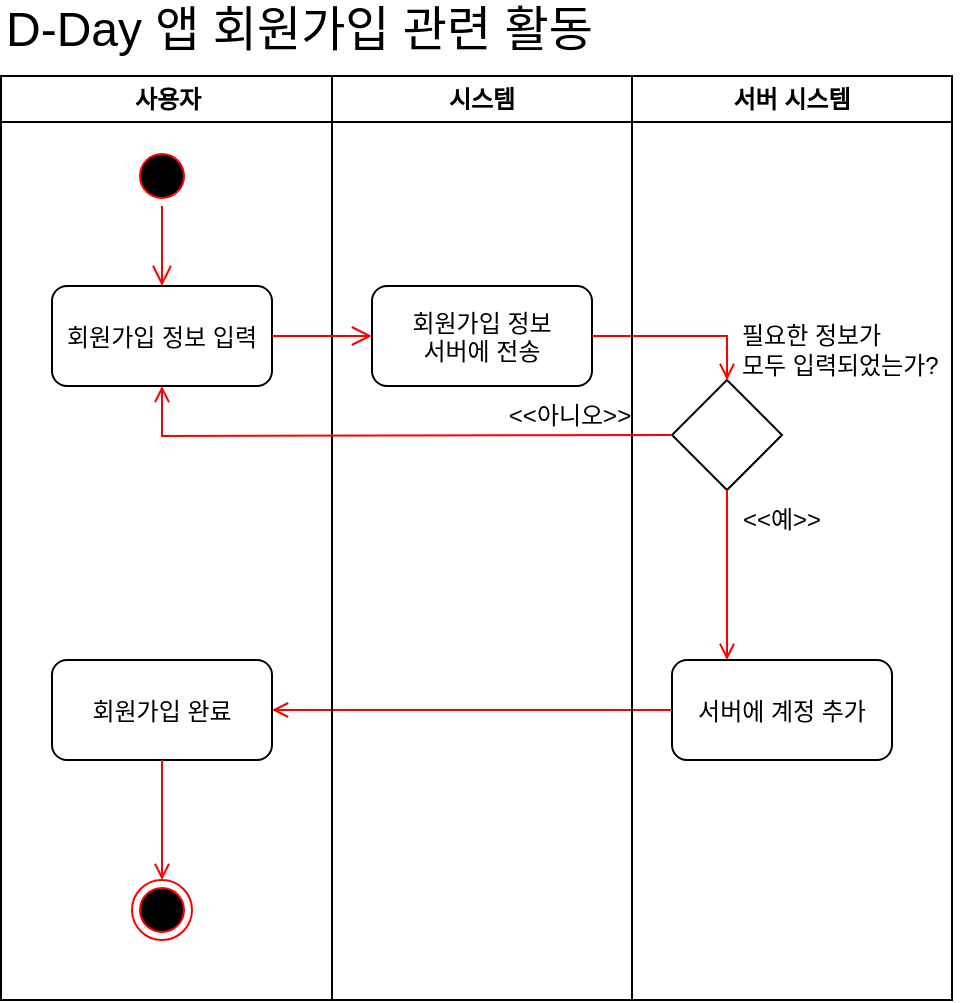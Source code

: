 <mxfile version="26.2.12">
  <diagram name="페이지-1" id="Z3MUPWsjcf1fWxBZGg0Y">
    <mxGraphModel dx="1215" dy="604" grid="1" gridSize="10" guides="1" tooltips="1" connect="1" arrows="1" fold="1" page="1" pageScale="1" pageWidth="827" pageHeight="1169" math="0" shadow="0">
      <root>
        <mxCell id="0" />
        <mxCell id="1" parent="0" />
        <mxCell id="2lLB-E0RqOmEVBIA-LBa-1" value="사용자" style="swimlane;whiteSpace=wrap;startSize=23;" vertex="1" parent="1">
          <mxGeometry x="164.5" y="128" width="165.5" height="462" as="geometry" />
        </mxCell>
        <mxCell id="2lLB-E0RqOmEVBIA-LBa-4" value="" style="ellipse;shape=startState;fillColor=#000000;strokeColor=#ff0000;" vertex="1" parent="2lLB-E0RqOmEVBIA-LBa-1">
          <mxGeometry x="65.5" y="35" width="30" height="30" as="geometry" />
        </mxCell>
        <mxCell id="2lLB-E0RqOmEVBIA-LBa-5" value="" style="edgeStyle=elbowEdgeStyle;elbow=horizontal;verticalAlign=bottom;endArrow=open;endSize=8;strokeColor=#FF0000;endFill=1;rounded=0" edge="1" parent="2lLB-E0RqOmEVBIA-LBa-1" source="2lLB-E0RqOmEVBIA-LBa-4" target="2lLB-E0RqOmEVBIA-LBa-6">
          <mxGeometry x="90" y="40" as="geometry">
            <mxPoint x="80.5" y="105" as="targetPoint" />
          </mxGeometry>
        </mxCell>
        <mxCell id="2lLB-E0RqOmEVBIA-LBa-6" value="회원가입 정보 입력" style="rounded=1;" vertex="1" parent="2lLB-E0RqOmEVBIA-LBa-1">
          <mxGeometry x="25.5" y="105" width="110" height="50" as="geometry" />
        </mxCell>
        <mxCell id="2lLB-E0RqOmEVBIA-LBa-27" value="회원가입 완료" style="rounded=1;" vertex="1" parent="2lLB-E0RqOmEVBIA-LBa-1">
          <mxGeometry x="25.5" y="292" width="110" height="50" as="geometry" />
        </mxCell>
        <mxCell id="2lLB-E0RqOmEVBIA-LBa-2" value="" style="ellipse;shape=endState;fillColor=#000000;strokeColor=#ff0000" vertex="1" parent="2lLB-E0RqOmEVBIA-LBa-1">
          <mxGeometry x="65.5" y="402" width="30" height="30" as="geometry" />
        </mxCell>
        <mxCell id="2lLB-E0RqOmEVBIA-LBa-28" value="" style="endArrow=open;strokeColor=#FF0000;endFill=1;rounded=0;entryX=0.5;entryY=0;entryDx=0;entryDy=0;exitX=0.5;exitY=1;exitDx=0;exitDy=0;" edge="1" parent="2lLB-E0RqOmEVBIA-LBa-1" source="2lLB-E0RqOmEVBIA-LBa-27" target="2lLB-E0RqOmEVBIA-LBa-2">
          <mxGeometry relative="1" as="geometry">
            <mxPoint x="126" y="362" as="sourcePoint" />
            <mxPoint x="125.5" y="417" as="targetPoint" />
            <Array as="points" />
          </mxGeometry>
        </mxCell>
        <mxCell id="2lLB-E0RqOmEVBIA-LBa-22" value="서버에 계정 추가" style="rounded=1;" vertex="1" parent="2lLB-E0RqOmEVBIA-LBa-1">
          <mxGeometry x="335.5" y="292" width="110" height="50" as="geometry" />
        </mxCell>
        <mxCell id="2lLB-E0RqOmEVBIA-LBa-29" value="" style="endArrow=open;strokeColor=#FF0000;endFill=1;rounded=0;entryX=1;entryY=0.5;entryDx=0;entryDy=0;exitX=0;exitY=0.5;exitDx=0;exitDy=0;" edge="1" parent="2lLB-E0RqOmEVBIA-LBa-1" source="2lLB-E0RqOmEVBIA-LBa-22" target="2lLB-E0RqOmEVBIA-LBa-27">
          <mxGeometry relative="1" as="geometry">
            <mxPoint x="373.5" y="352" as="sourcePoint" />
            <mxPoint x="373" y="407" as="targetPoint" />
            <Array as="points" />
          </mxGeometry>
        </mxCell>
        <mxCell id="2lLB-E0RqOmEVBIA-LBa-13" value="시스템" style="swimlane;whiteSpace=wrap" vertex="1" parent="1">
          <mxGeometry x="330" y="128" width="150" height="462" as="geometry" />
        </mxCell>
        <mxCell id="2lLB-E0RqOmEVBIA-LBa-14" value="회원가입 정보&#xa;서버에 전송" style="rounded=1;" vertex="1" parent="2lLB-E0RqOmEVBIA-LBa-13">
          <mxGeometry x="20" y="105" width="110" height="50" as="geometry" />
        </mxCell>
        <mxCell id="2lLB-E0RqOmEVBIA-LBa-11" value="&amp;lt;&amp;lt;아니오&amp;gt;&amp;gt;" style="text;html=1;align=center;verticalAlign=middle;whiteSpace=wrap;rounded=0;" vertex="1" parent="2lLB-E0RqOmEVBIA-LBa-13">
          <mxGeometry x="74" y="155" width="90" height="30" as="geometry" />
        </mxCell>
        <mxCell id="2lLB-E0RqOmEVBIA-LBa-9" value="" style="rhombus;whiteSpace=wrap;html=1;" vertex="1" parent="2lLB-E0RqOmEVBIA-LBa-13">
          <mxGeometry x="170" y="152" width="55" height="55" as="geometry" />
        </mxCell>
        <mxCell id="2lLB-E0RqOmEVBIA-LBa-12" value="&amp;lt;&amp;lt;예&amp;gt;&amp;gt;" style="text;html=1;align=center;verticalAlign=middle;whiteSpace=wrap;rounded=0;" vertex="1" parent="2lLB-E0RqOmEVBIA-LBa-13">
          <mxGeometry x="180" y="207" width="90" height="30" as="geometry" />
        </mxCell>
        <mxCell id="2lLB-E0RqOmEVBIA-LBa-3" value="" style="endArrow=open;strokeColor=#FF0000;endFill=1;rounded=0;entryX=0.25;entryY=0;entryDx=0;entryDy=0;exitX=0.5;exitY=1;exitDx=0;exitDy=0;" edge="1" parent="2lLB-E0RqOmEVBIA-LBa-13" target="2lLB-E0RqOmEVBIA-LBa-22">
          <mxGeometry relative="1" as="geometry">
            <mxPoint x="197.5" y="207" as="sourcePoint" />
            <mxPoint x="135" y="404.5" as="targetPoint" />
            <Array as="points" />
          </mxGeometry>
        </mxCell>
        <mxCell id="2lLB-E0RqOmEVBIA-LBa-24" value="" style="edgeStyle=orthogonalEdgeStyle;rounded=0;orthogonalLoop=1;jettySize=auto;html=1;endArrow=open;endFill=0;strokeColor=#FF0000;entryX=0.5;entryY=0;entryDx=0;entryDy=0;" edge="1" parent="2lLB-E0RqOmEVBIA-LBa-13" source="2lLB-E0RqOmEVBIA-LBa-14" target="2lLB-E0RqOmEVBIA-LBa-9">
          <mxGeometry relative="1" as="geometry">
            <mxPoint x="130" y="130" as="sourcePoint" />
            <mxPoint x="200" y="130" as="targetPoint" />
          </mxGeometry>
        </mxCell>
        <mxCell id="2lLB-E0RqOmEVBIA-LBa-10" value="필요한 정보가&lt;div&gt;모두 입력되었는가?&lt;/div&gt;" style="text;html=1;align=left;verticalAlign=middle;whiteSpace=wrap;rounded=0;" vertex="1" parent="2lLB-E0RqOmEVBIA-LBa-13">
          <mxGeometry x="203" y="122" width="110" height="30" as="geometry" />
        </mxCell>
        <mxCell id="2lLB-E0RqOmEVBIA-LBa-16" value="D-Day 앱 회원가입 관련 활동" style="text;html=1;align=left;verticalAlign=middle;whiteSpace=wrap;rounded=0;fontSize=24;" vertex="1" parent="1">
          <mxGeometry x="164.5" y="90" width="315.5" height="30" as="geometry" />
        </mxCell>
        <mxCell id="2lLB-E0RqOmEVBIA-LBa-20" value="서버 시스템" style="swimlane;whiteSpace=wrap;startSize=23;" vertex="1" parent="1">
          <mxGeometry x="480" y="128" width="160" height="462" as="geometry" />
        </mxCell>
        <mxCell id="2lLB-E0RqOmEVBIA-LBa-17" value="" style="edgeStyle=none;curved=1;rounded=0;orthogonalLoop=1;jettySize=auto;html=1;fontSize=12;startSize=8;endSize=8;strokeColor=#FF0000;endArrow=open;endFill=0;" edge="1" parent="1" source="2lLB-E0RqOmEVBIA-LBa-6" target="2lLB-E0RqOmEVBIA-LBa-14">
          <mxGeometry relative="1" as="geometry" />
        </mxCell>
        <mxCell id="2lLB-E0RqOmEVBIA-LBa-19" value="" style="endArrow=open;strokeColor=#FF0000;endFill=1;rounded=0;entryX=0.5;entryY=1;entryDx=0;entryDy=0;exitX=0;exitY=0.5;exitDx=0;exitDy=0;" edge="1" parent="1" source="2lLB-E0RqOmEVBIA-LBa-9" target="2lLB-E0RqOmEVBIA-LBa-6">
          <mxGeometry relative="1" as="geometry">
            <mxPoint x="237" y="575" as="sourcePoint" />
            <mxPoint x="188" y="465" as="targetPoint" />
            <Array as="points">
              <mxPoint x="245" y="308" />
            </Array>
          </mxGeometry>
        </mxCell>
      </root>
    </mxGraphModel>
  </diagram>
</mxfile>
